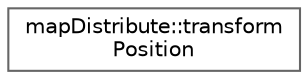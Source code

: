 digraph "Graphical Class Hierarchy"
{
 // LATEX_PDF_SIZE
  bgcolor="transparent";
  edge [fontname=Helvetica,fontsize=10,labelfontname=Helvetica,labelfontsize=10];
  node [fontname=Helvetica,fontsize=10,shape=box,height=0.2,width=0.4];
  rankdir="LR";
  Node0 [id="Node000000",label="mapDistribute::transform\lPosition",height=0.2,width=0.4,color="grey40", fillcolor="white", style="filled",URL="$classFoam_1_1mapDistribute_1_1transformPosition.html",tooltip=" "];
}
